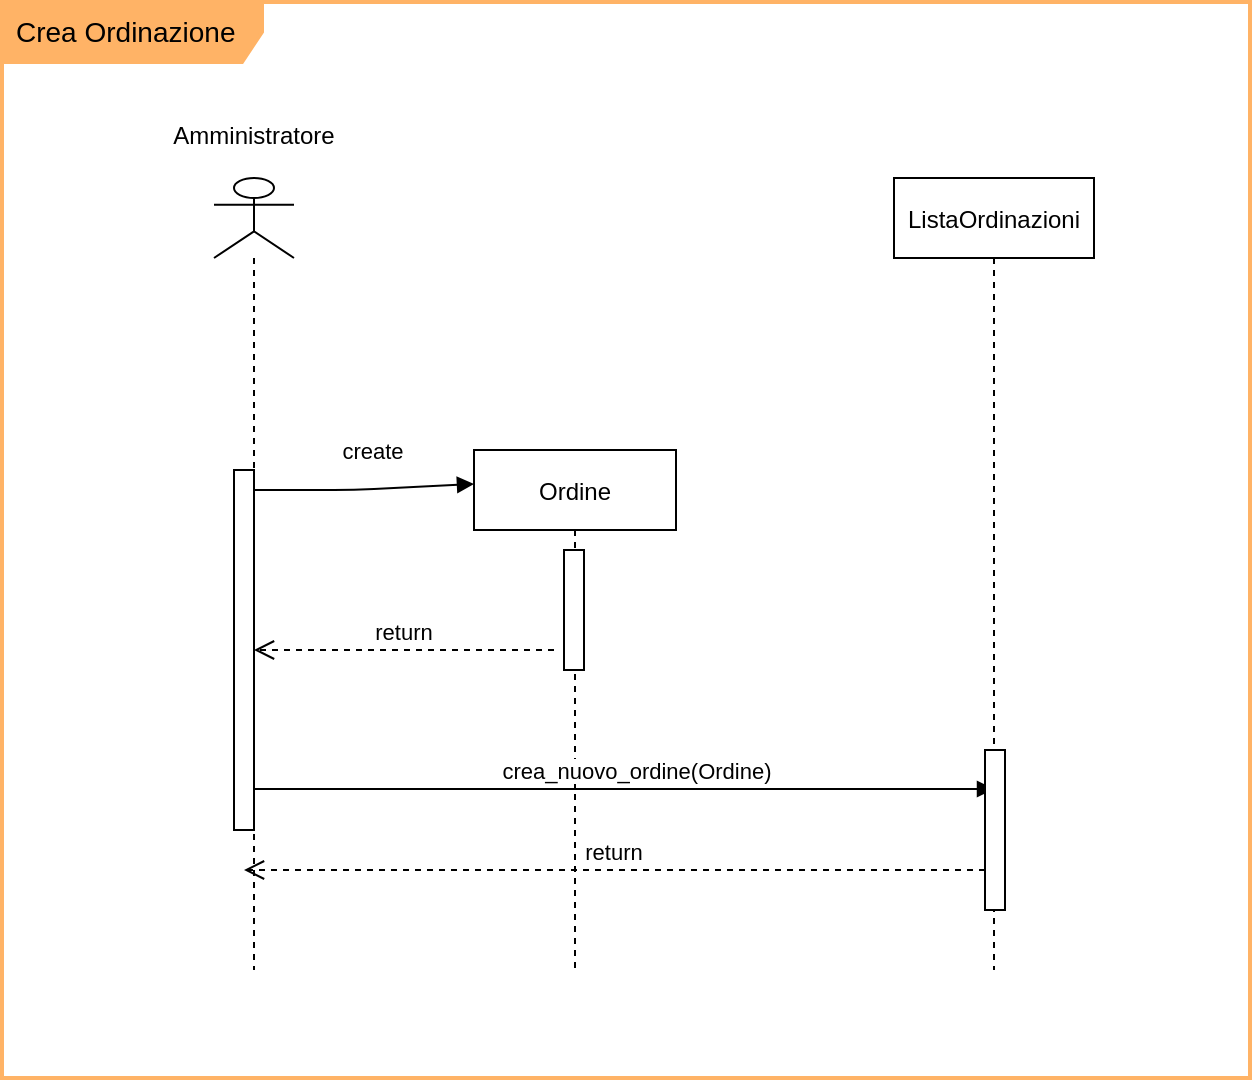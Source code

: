 <mxfile version="18.1.2" type="google"><diagram id="kgpKYQtTHZ0yAKxKKP6v" name="Page-1"><mxGraphModel grid="0" page="0" gridSize="10" guides="1" tooltips="1" connect="1" arrows="1" fold="1" pageScale="1" pageWidth="850" pageHeight="1100" math="0" shadow="0"><root><mxCell id="0"/><mxCell id="1" parent="0"/><mxCell id="3nuBFxr9cyL0pnOWT2aG-1" value="Ordine" style="shape=umlLifeline;perimeter=lifelinePerimeter;container=1;collapsible=0;recursiveResize=0;rounded=0;shadow=0;strokeWidth=1;" vertex="1" parent="1"><mxGeometry x="160" y="280" width="101" height="260" as="geometry"/></mxCell><mxCell id="3nuBFxr9cyL0pnOWT2aG-2" value="" style="points=[];perimeter=orthogonalPerimeter;rounded=0;shadow=0;strokeWidth=1;" vertex="1" parent="3nuBFxr9cyL0pnOWT2aG-1"><mxGeometry x="45" y="50" width="10" height="60" as="geometry"/></mxCell><mxCell id="3nuBFxr9cyL0pnOWT2aG-5" value="ListaOrdinazioni" style="shape=umlLifeline;perimeter=lifelinePerimeter;container=1;collapsible=0;recursiveResize=0;rounded=0;shadow=0;strokeWidth=1;" vertex="1" parent="1"><mxGeometry x="370" y="144" width="100" height="396" as="geometry"/></mxCell><mxCell id="hWYEYSk03dhTnyJj1daG-4" value="" style="shape=umlLifeline;participant=umlActor;perimeter=lifelinePerimeter;whiteSpace=wrap;html=1;container=1;collapsible=0;recursiveResize=0;verticalAlign=top;spacingTop=36;outlineConnect=0;" vertex="1" parent="1"><mxGeometry x="30" y="144" width="40" height="396" as="geometry"/></mxCell><mxCell id="hWYEYSk03dhTnyJj1daG-5" value="create" style="verticalAlign=bottom;endArrow=block;shadow=0;strokeWidth=1;" edge="1" parent="1"><mxGeometry x="0.134" y="10" relative="1" as="geometry"><mxPoint x="44.5" y="300" as="sourcePoint"/><mxPoint x="160" y="297" as="targetPoint"/><Array as="points"><mxPoint x="100" y="300"/></Array><mxPoint as="offset"/></mxGeometry></mxCell><mxCell id="hWYEYSk03dhTnyJj1daG-6" value="return" style="verticalAlign=bottom;endArrow=open;dashed=1;endSize=8;shadow=0;strokeWidth=1;" edge="1" parent="1"><mxGeometry relative="1" as="geometry"><mxPoint x="50" y="380" as="targetPoint"/><mxPoint x="200" y="380" as="sourcePoint"/></mxGeometry></mxCell><mxCell id="hWYEYSk03dhTnyJj1daG-7" value="crea_nuovo_ordine(Ordine)" style="verticalAlign=bottom;endArrow=block;shadow=0;strokeWidth=1;" edge="1" parent="1"><mxGeometry x="0.04" relative="1" as="geometry"><mxPoint x="46" y="449.5" as="sourcePoint"/><mxPoint x="420" y="449.5" as="targetPoint"/><Array as="points"><mxPoint x="101.5" y="449.5"/></Array><mxPoint x="1" as="offset"/></mxGeometry></mxCell><mxCell id="3nuBFxr9cyL0pnOWT2aG-6" value="" style="points=[];perimeter=orthogonalPerimeter;rounded=0;shadow=0;strokeWidth=1;" vertex="1" parent="1"><mxGeometry x="415.5" y="430" width="10" height="80" as="geometry"/></mxCell><mxCell id="hWYEYSk03dhTnyJj1daG-8" value="return" style="verticalAlign=bottom;endArrow=open;dashed=1;endSize=8;shadow=0;strokeWidth=1;" edge="1" parent="1"><mxGeometry relative="1" as="geometry"><mxPoint x="45" y="490" as="targetPoint"/><mxPoint x="415.5" y="490" as="sourcePoint"/></mxGeometry></mxCell><mxCell id="hWYEYSk03dhTnyJj1daG-9" value="" style="points=[];perimeter=orthogonalPerimeter;rounded=0;shadow=0;strokeWidth=1;" vertex="1" parent="1"><mxGeometry x="40" y="290" width="10" height="180" as="geometry"/></mxCell><mxCell id="CkFXRR4WKaMmQYgx8mXD-1" value="&lt;div&gt;Amministratore&lt;/div&gt;" style="text;html=1;strokeColor=none;fillColor=none;align=center;verticalAlign=middle;whiteSpace=wrap;rounded=0;" vertex="1" parent="1"><mxGeometry x="30" y="113" width="40" height="20" as="geometry"/></mxCell><mxCell id="HreDp9MQ9IBFFTR8i6HC-1" value="&lt;font style=&quot;font-size: 14px&quot;&gt;Crea Ordinazione&lt;/font&gt;" style="shape=umlFrame;whiteSpace=wrap;html=1;width=130;height=30;boundedLbl=1;verticalAlign=middle;align=left;spacingLeft=5;fillColor=#FFB366;strokeColor=#FFB366;strokeWidth=2;" vertex="1" parent="1"><mxGeometry x="-76" y="56" width="624" height="538" as="geometry"/></mxCell></root></mxGraphModel></diagram></mxfile>